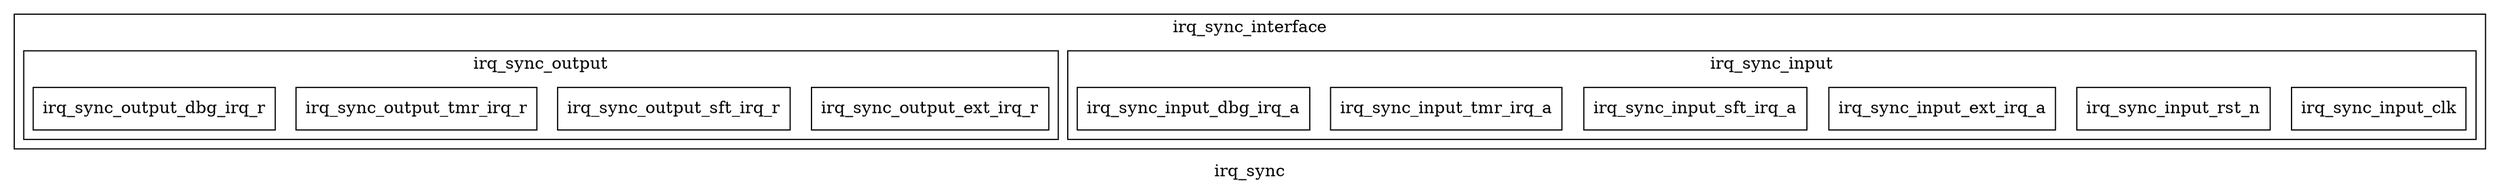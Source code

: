 digraph cluster_irq_sync {
label = "irq_sync";

subgraph cluster_irq_sync_interface {
label = "irq_sync_interface";

subgraph cluster_irq_sync_input {
    label = "irq_sync_input";
    irq_sync_input_clk  [ shape=box, label="irq_sync_input_clk", color="black", fontcolor="black" ];
    irq_sync_input_rst_n  [ shape=box, label="irq_sync_input_rst_n", color="black", fontcolor="black" ];
    irq_sync_input_ext_irq_a  [ shape=box, label="irq_sync_input_ext_irq_a", color="black", fontcolor="black" ];
    irq_sync_input_sft_irq_a  [ shape=box, label="irq_sync_input_sft_irq_a", color="black", fontcolor="black" ];
    irq_sync_input_tmr_irq_a  [ shape=box, label="irq_sync_input_tmr_irq_a", color="black", fontcolor="black" ];
    irq_sync_input_dbg_irq_a  [ shape=box, label="irq_sync_input_dbg_irq_a", color="black", fontcolor="black" ];
}

subgraph cluster_irq_sync_output {
    label = "irq_sync_output";
    irq_sync_output_ext_irq_r  [ shape=box, label="irq_sync_output_ext_irq_r", color="black", fontcolor="black" ];
    irq_sync_output_sft_irq_r  [ shape=box, label="irq_sync_output_sft_irq_r", color="black", fontcolor="black" ];
    irq_sync_output_tmr_irq_r  [ shape=box, label="irq_sync_output_tmr_irq_r", color="black", fontcolor="black" ];
    irq_sync_output_dbg_irq_r  [ shape=box, label="irq_sync_output_dbg_irq_r", color="black", fontcolor="black" ];
}

subgraph cluster_irq_sync_inout {
    label = "irq_sync_inout";
}

}

}